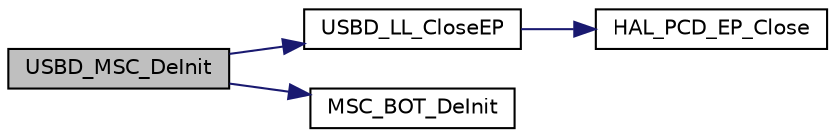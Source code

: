 digraph "USBD_MSC_DeInit"
{
  edge [fontname="Helvetica",fontsize="10",labelfontname="Helvetica",labelfontsize="10"];
  node [fontname="Helvetica",fontsize="10",shape=record];
  rankdir="LR";
  Node12 [label="USBD_MSC_DeInit",height=0.2,width=0.4,color="black", fillcolor="grey75", style="filled", fontcolor="black"];
  Node12 -> Node13 [color="midnightblue",fontsize="10",style="solid",fontname="Helvetica"];
  Node13 [label="USBD_LL_CloseEP",height=0.2,width=0.4,color="black", fillcolor="white", style="filled",URL="$group___u_s_b_d___c_o_r_e___exported___functions_prototype.html#gae12e7de3c398d5663976bf11faa63572",tooltip="Closes an endpoint of the Low Level Driver. "];
  Node13 -> Node14 [color="midnightblue",fontsize="10",style="solid",fontname="Helvetica"];
  Node14 [label="HAL_PCD_EP_Close",height=0.2,width=0.4,color="black", fillcolor="white", style="filled",URL="$group___p_c_d___exported___functions___group3.html#ga439d45b17aa238f68e43b60783836849"];
  Node12 -> Node15 [color="midnightblue",fontsize="10",style="solid",fontname="Helvetica"];
  Node15 [label="MSC_BOT_DeInit",height=0.2,width=0.4,color="black", fillcolor="white", style="filled",URL="$group___u_s_b_d___c_o_r_e___exported___functions_prototypes.html#gaefc4103db5c50d65a682e07e3e6cdd01",tooltip="MSC_BOT_DeInit Deinitialize the BOT Machine. "];
}
